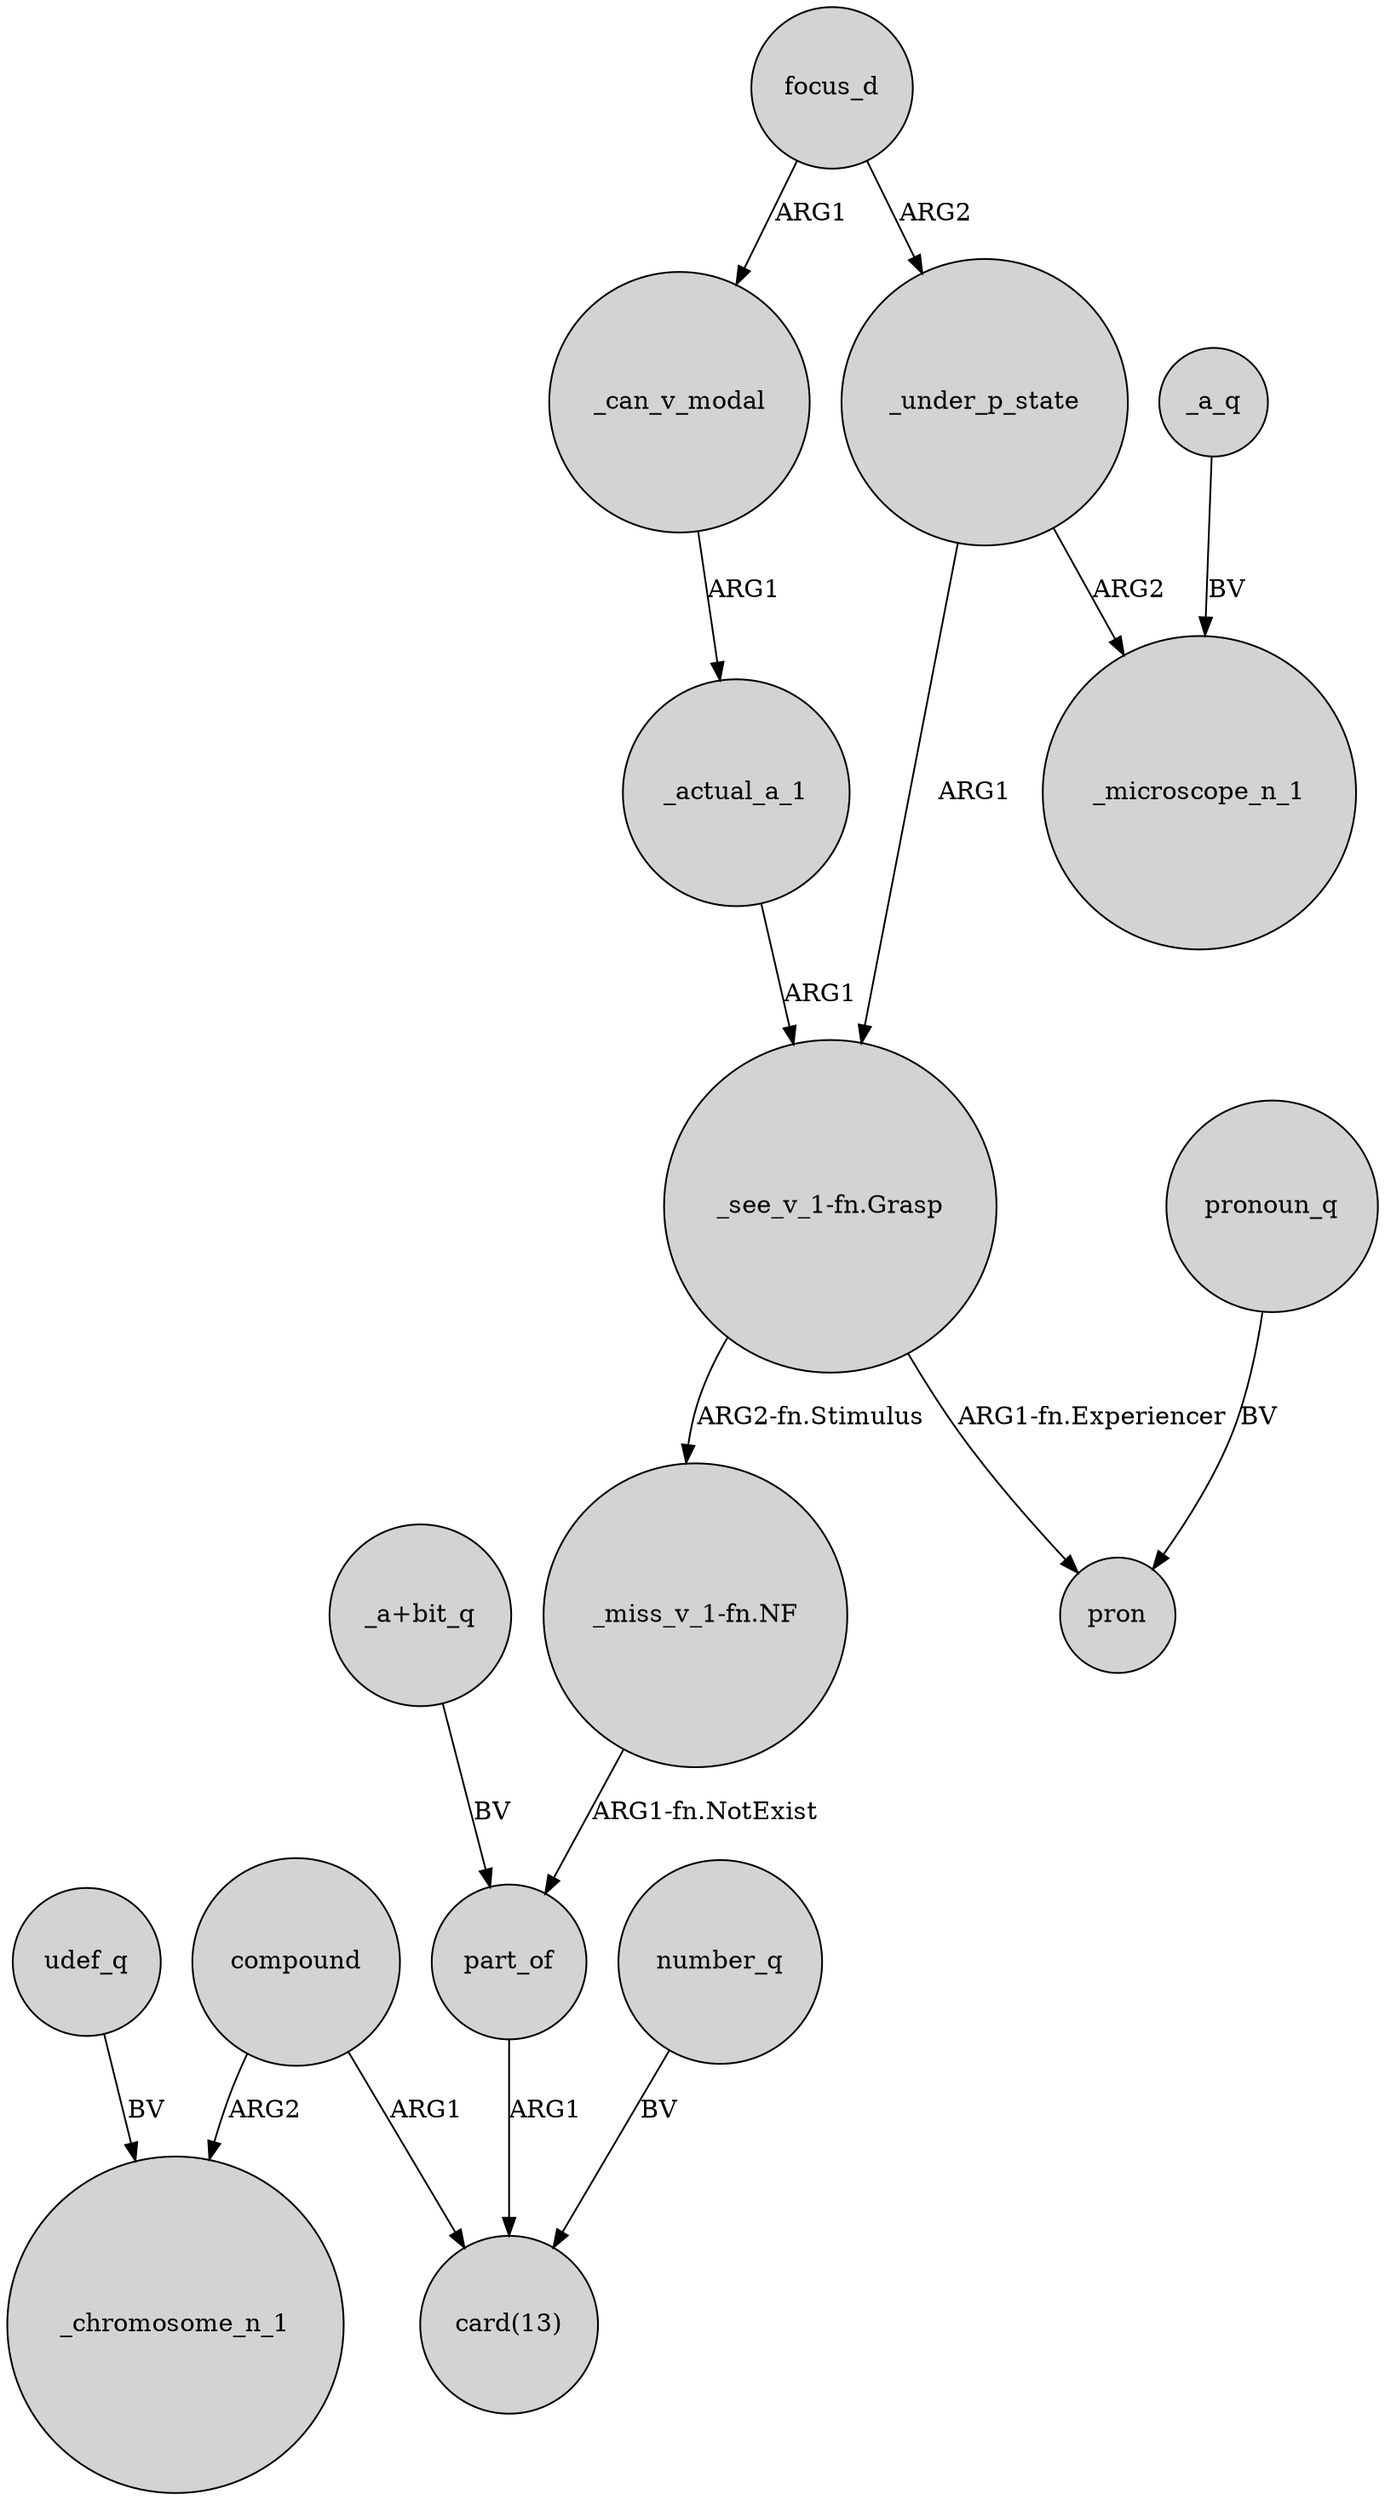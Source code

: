 digraph {
	node [shape=circle style=filled]
	"_see_v_1-fn.Grasp" -> "_miss_v_1-fn.NF" [label="ARG2-fn.Stimulus"]
	_can_v_modal -> _actual_a_1 [label=ARG1]
	compound -> _chromosome_n_1 [label=ARG2]
	"_see_v_1-fn.Grasp" -> pron [label="ARG1-fn.Experiencer"]
	focus_d -> _can_v_modal [label=ARG1]
	_a_q -> _microscope_n_1 [label=BV]
	_under_p_state -> _microscope_n_1 [label=ARG2]
	number_q -> "card(13)" [label=BV]
	_actual_a_1 -> "_see_v_1-fn.Grasp" [label=ARG1]
	"_a+bit_q" -> part_of [label=BV]
	compound -> "card(13)" [label=ARG1]
	focus_d -> _under_p_state [label=ARG2]
	udef_q -> _chromosome_n_1 [label=BV]
	_under_p_state -> "_see_v_1-fn.Grasp" [label=ARG1]
	"_miss_v_1-fn.NF" -> part_of [label="ARG1-fn.NotExist"]
	part_of -> "card(13)" [label=ARG1]
	pronoun_q -> pron [label=BV]
}
